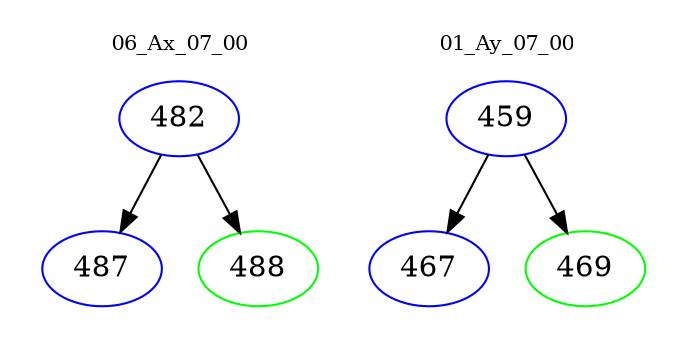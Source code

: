 digraph{
subgraph cluster_0 {
color = white
label = "06_Ax_07_00";
fontsize=10;
T0_482 [label="482", color="blue"]
T0_482 -> T0_487 [color="black"]
T0_487 [label="487", color="blue"]
T0_482 -> T0_488 [color="black"]
T0_488 [label="488", color="green"]
}
subgraph cluster_1 {
color = white
label = "01_Ay_07_00";
fontsize=10;
T1_459 [label="459", color="blue"]
T1_459 -> T1_467 [color="black"]
T1_467 [label="467", color="blue"]
T1_459 -> T1_469 [color="black"]
T1_469 [label="469", color="green"]
}
}
